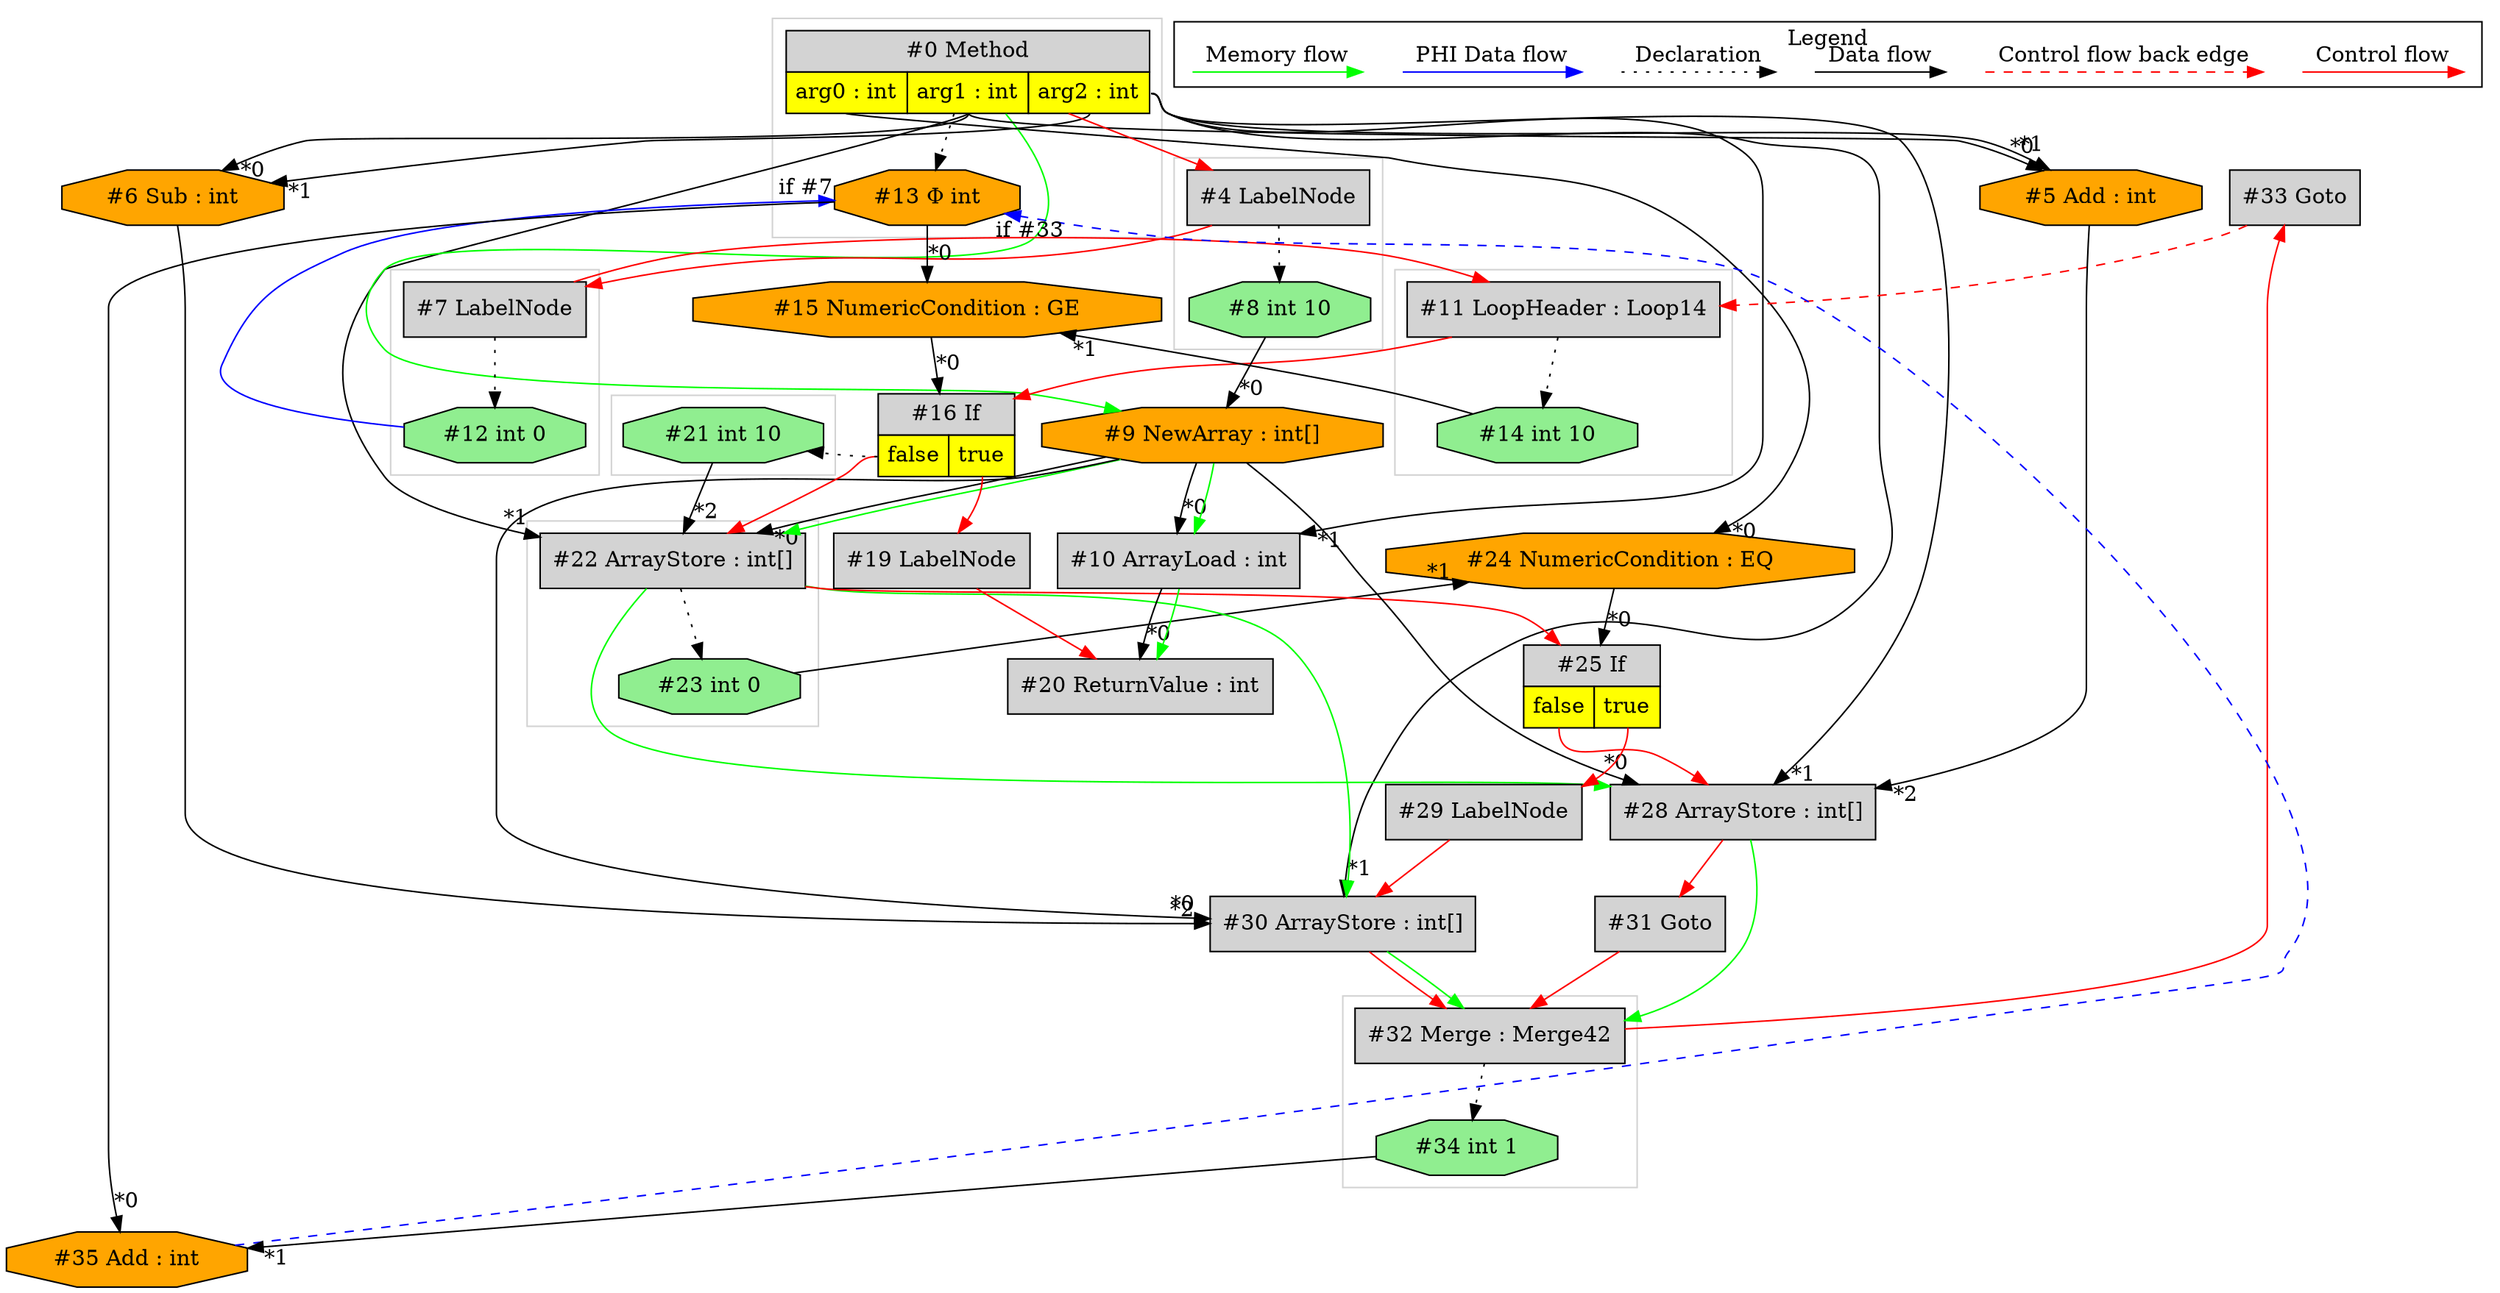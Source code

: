 digraph {
 ordering="in";
 node0[margin="0", label=<<table border="0" cellborder="1" cellspacing="0" cellpadding="5"><tr><td colspan="3">#0 Method</td></tr><tr><td port="prj3" bgcolor="yellow">arg0 : int</td><td port="prj2" bgcolor="yellow">arg1 : int</td><td port="prj1" bgcolor="yellow">arg2 : int</td></tr></table>>,shape=none, fillcolor=lightgrey, style=filled];
 node24[label="#24 NumericCondition : EQ",shape=octagon, fillcolor=orange, style=filled];
 node0:prj3 -> node24[headlabel="*0", labeldistance=2];
 node23 -> node24[headlabel="*1", labeldistance=2];
 node23[label="#23 int 0",shape=octagon, fillcolor=lightgreen, style=filled];
 node22 -> node23[style=dotted];
 node22[label="#22 ArrayStore : int[]",shape=box, fillcolor=lightgrey, style=filled];
 node9 -> node22[headlabel="*0", labeldistance=2];
 node0:prj2 -> node22[headlabel="*1", labeldistance=2];
 node21 -> node22[headlabel="*2", labeldistance=2];
 node9 -> node22[labeldistance=2, color=green, constraint=false];
 node16:prj18 -> node22[labeldistance=2, color=red, fontcolor=red];
 node16[margin="0", label=<<table border="0" cellborder="1" cellspacing="0" cellpadding="5"><tr><td colspan="2">#16 If</td></tr><tr><td port="prj18" bgcolor="yellow">false</td><td port="prj17" bgcolor="yellow">true</td></tr></table>>,shape=none, fillcolor=lightgrey, style=filled];
 node15 -> node16[headlabel="*0", labeldistance=2];
 node11 -> node16[labeldistance=2, color=red, fontcolor=red];
 node11[label="#11 LoopHeader : Loop14",shape=box, fillcolor=lightgrey, style=filled];
 node7 -> node11[labeldistance=2, color=red, fontcolor=red];
 node33 -> node11[labeldistance=2, color=red, fontcolor=red, style=dashed];
 node33[label="#33 Goto",shape=box, fillcolor=lightgrey, style=filled];
 node32 -> node33[labeldistance=2, color=red, fontcolor=red];
 node32[label="#32 Merge : Merge42",shape=box, fillcolor=lightgrey, style=filled];
 node31 -> node32[labeldistance=2, color=red, fontcolor=red];
 node30 -> node32[labeldistance=2, color=red, fontcolor=red];
 node28 -> node32[labeldistance=2, color=green, constraint=false];
 node30 -> node32[labeldistance=2, color=green, constraint=false];
 node30[label="#30 ArrayStore : int[]",shape=box, fillcolor=lightgrey, style=filled];
 node9 -> node30[headlabel="*0", labeldistance=2];
 node0:prj1 -> node30[headlabel="*1", labeldistance=2];
 node6 -> node30[headlabel="*2", labeldistance=2];
 node22 -> node30[labeldistance=2, color=green, constraint=false];
 node29 -> node30[labeldistance=2, color=red, fontcolor=red];
 node29[label="#29 LabelNode",shape=box, fillcolor=lightgrey, style=filled];
 node25:prj26 -> node29[labeldistance=2, color=red, fontcolor=red];
 node25[margin="0", label=<<table border="0" cellborder="1" cellspacing="0" cellpadding="5"><tr><td colspan="2">#25 If</td></tr><tr><td port="prj27" bgcolor="yellow">false</td><td port="prj26" bgcolor="yellow">true</td></tr></table>>,shape=none, fillcolor=lightgrey, style=filled];
 node24 -> node25[headlabel="*0", labeldistance=2];
 node22 -> node25[labeldistance=2, color=red, fontcolor=red];
 node28[label="#28 ArrayStore : int[]",shape=box, fillcolor=lightgrey, style=filled];
 node9 -> node28[headlabel="*0", labeldistance=2];
 node0:prj1 -> node28[headlabel="*1", labeldistance=2];
 node5 -> node28[headlabel="*2", labeldistance=2];
 node22 -> node28[labeldistance=2, color=green, constraint=false];
 node25:prj27 -> node28[labeldistance=2, color=red, fontcolor=red];
 node5[label="#5 Add : int",shape=octagon, fillcolor=orange, style=filled];
 node0:prj2 -> node5[headlabel="*0", labeldistance=2];
 node0:prj1 -> node5[headlabel="*1", labeldistance=2];
 node6[label="#6 Sub : int",shape=octagon, fillcolor=orange, style=filled];
 node0:prj2 -> node6[headlabel="*0", labeldistance=2];
 node0:prj1 -> node6[headlabel="*1", labeldistance=2];
 node10[label="#10 ArrayLoad : int",shape=box, fillcolor=lightgrey, style=filled];
 node9 -> node10[headlabel="*0", labeldistance=2];
 node0:prj1 -> node10[headlabel="*1", labeldistance=2];
 node9 -> node10[labeldistance=2, color=green, constraint=false];
 node9[label="#9 NewArray : int[]",shape=octagon, fillcolor=orange, style=filled];
 node8 -> node9[headlabel="*0", labeldistance=2];
 node0 -> node9[labeldistance=2, color=green, constraint=false];
 node8[label="#8 int 10",shape=octagon, fillcolor=lightgreen, style=filled];
 node4 -> node8[style=dotted];
 node4[label="#4 LabelNode",shape=box, fillcolor=lightgrey, style=filled];
 node0 -> node4[labeldistance=2, color=red, fontcolor=red];
 node7[label="#7 LabelNode",shape=box, fillcolor=lightgrey, style=filled];
 node4 -> node7[labeldistance=2, color=red, fontcolor=red];
 node12[label="#12 int 0",shape=octagon, fillcolor=lightgreen, style=filled];
 node7 -> node12[style=dotted];
 node13[label="#13 Φ int",shape=octagon, fillcolor=orange, style=filled];
 node0 -> node13[style=dotted];
 node12 -> node13[headlabel="if #7", labeldistance=2, color=blue, constraint=false];
 node35 -> node13[headlabel="if #33", labeldistance=2, color=blue, constraint=false, style=dashed];
 node35[label="#35 Add : int",shape=octagon, fillcolor=orange, style=filled];
 node13 -> node35[headlabel="*0", labeldistance=2];
 node34 -> node35[headlabel="*1", labeldistance=2];
 node34[label="#34 int 1",shape=octagon, fillcolor=lightgreen, style=filled];
 node32 -> node34[style=dotted];
 node15[label="#15 NumericCondition : GE",shape=octagon, fillcolor=orange, style=filled];
 node13 -> node15[headlabel="*0", labeldistance=2];
 node14 -> node15[headlabel="*1", labeldistance=2];
 node14[label="#14 int 10",shape=octagon, fillcolor=lightgreen, style=filled];
 node11 -> node14[style=dotted];
 node20[label="#20 ReturnValue : int",shape=box, fillcolor=lightgrey, style=filled];
 node10 -> node20[headlabel="*0", labeldistance=2];
 node19 -> node20[labeldistance=2, color=red, fontcolor=red];
 node10 -> node20[labeldistance=2, color=green, constraint=false];
 node19[label="#19 LabelNode",shape=box, fillcolor=lightgrey, style=filled];
 node16:prj17 -> node19[labeldistance=2, color=red, fontcolor=red];
 node31[label="#31 Goto",shape=box, fillcolor=lightgrey, style=filled];
 node28 -> node31[labeldistance=2, color=red, fontcolor=red];
 node21[label="#21 int 10",shape=octagon, fillcolor=lightgreen, style=filled];
 node16:prj18 -> node21[style=dotted];
 subgraph cluster_0 {
  color=lightgray;
  node4;
  node8;
 }
 subgraph cluster_1 {
  color=lightgray;
  node32;
  node34;
 }
 subgraph cluster_2 {
  color=lightgray;
  node22;
  node23;
 }
 subgraph cluster_3 {
  color=lightgray;
  node21;
 }
 subgraph cluster_4 {
  color=lightgray;
  node11;
  node14;
 }
 subgraph cluster_5 {
  color=lightgray;
  node0;
  node13;
 }
 subgraph cluster_6 {
  color=lightgray;
  node7;
  node12;
 }
 subgraph cluster_000 {
  label = "Legend";
  node [shape=point]
  {
   rank=same;
   c0 [style = invis];
   c1 [style = invis];
   c2 [style = invis];
   c3 [style = invis];
   d0 [style = invis];
   d1 [style = invis];
   d2 [style = invis];
   d3 [style = invis];
   d4 [style = invis];
   d5 [style = invis];
   d6 [style = invis];
   d7 [style = invis];
  }
  c0 -> c1 [label="Control flow", style=solid, color=red]
  c2 -> c3 [label="Control flow back edge", style=dashed, color=red]
  d0 -> d1 [label="Data flow"]
  d2 -> d3 [label="Declaration", style=dotted]
  d4 -> d5 [label="PHI Data flow", color=blue]
  d6 -> d7 [label="Memory flow", color=green]
 }

}
